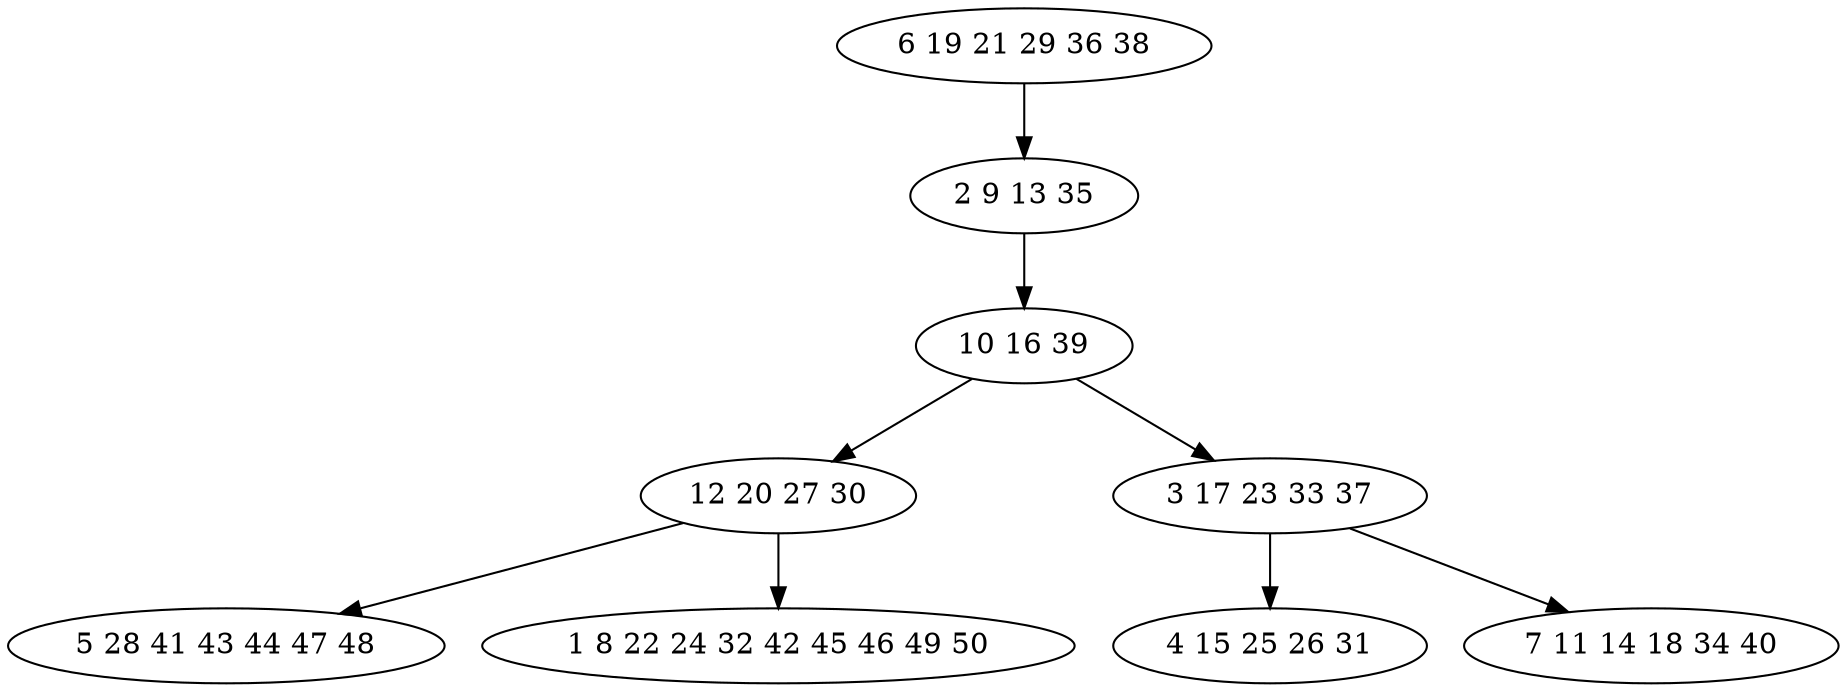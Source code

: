 digraph true_tree {
	"0" -> "1"
	"1" -> "2"
	"2" -> "3"
	"3" -> "4"
	"3" -> "5"
	"2" -> "6"
	"6" -> "7"
	"6" -> "8"
	"0" [label="6 19 21 29 36 38"];
	"1" [label="2 9 13 35"];
	"2" [label="10 16 39"];
	"3" [label="12 20 27 30"];
	"4" [label="5 28 41 43 44 47 48"];
	"5" [label="1 8 22 24 32 42 45 46 49 50"];
	"6" [label="3 17 23 33 37"];
	"7" [label="4 15 25 26 31"];
	"8" [label="7 11 14 18 34 40"];
}
